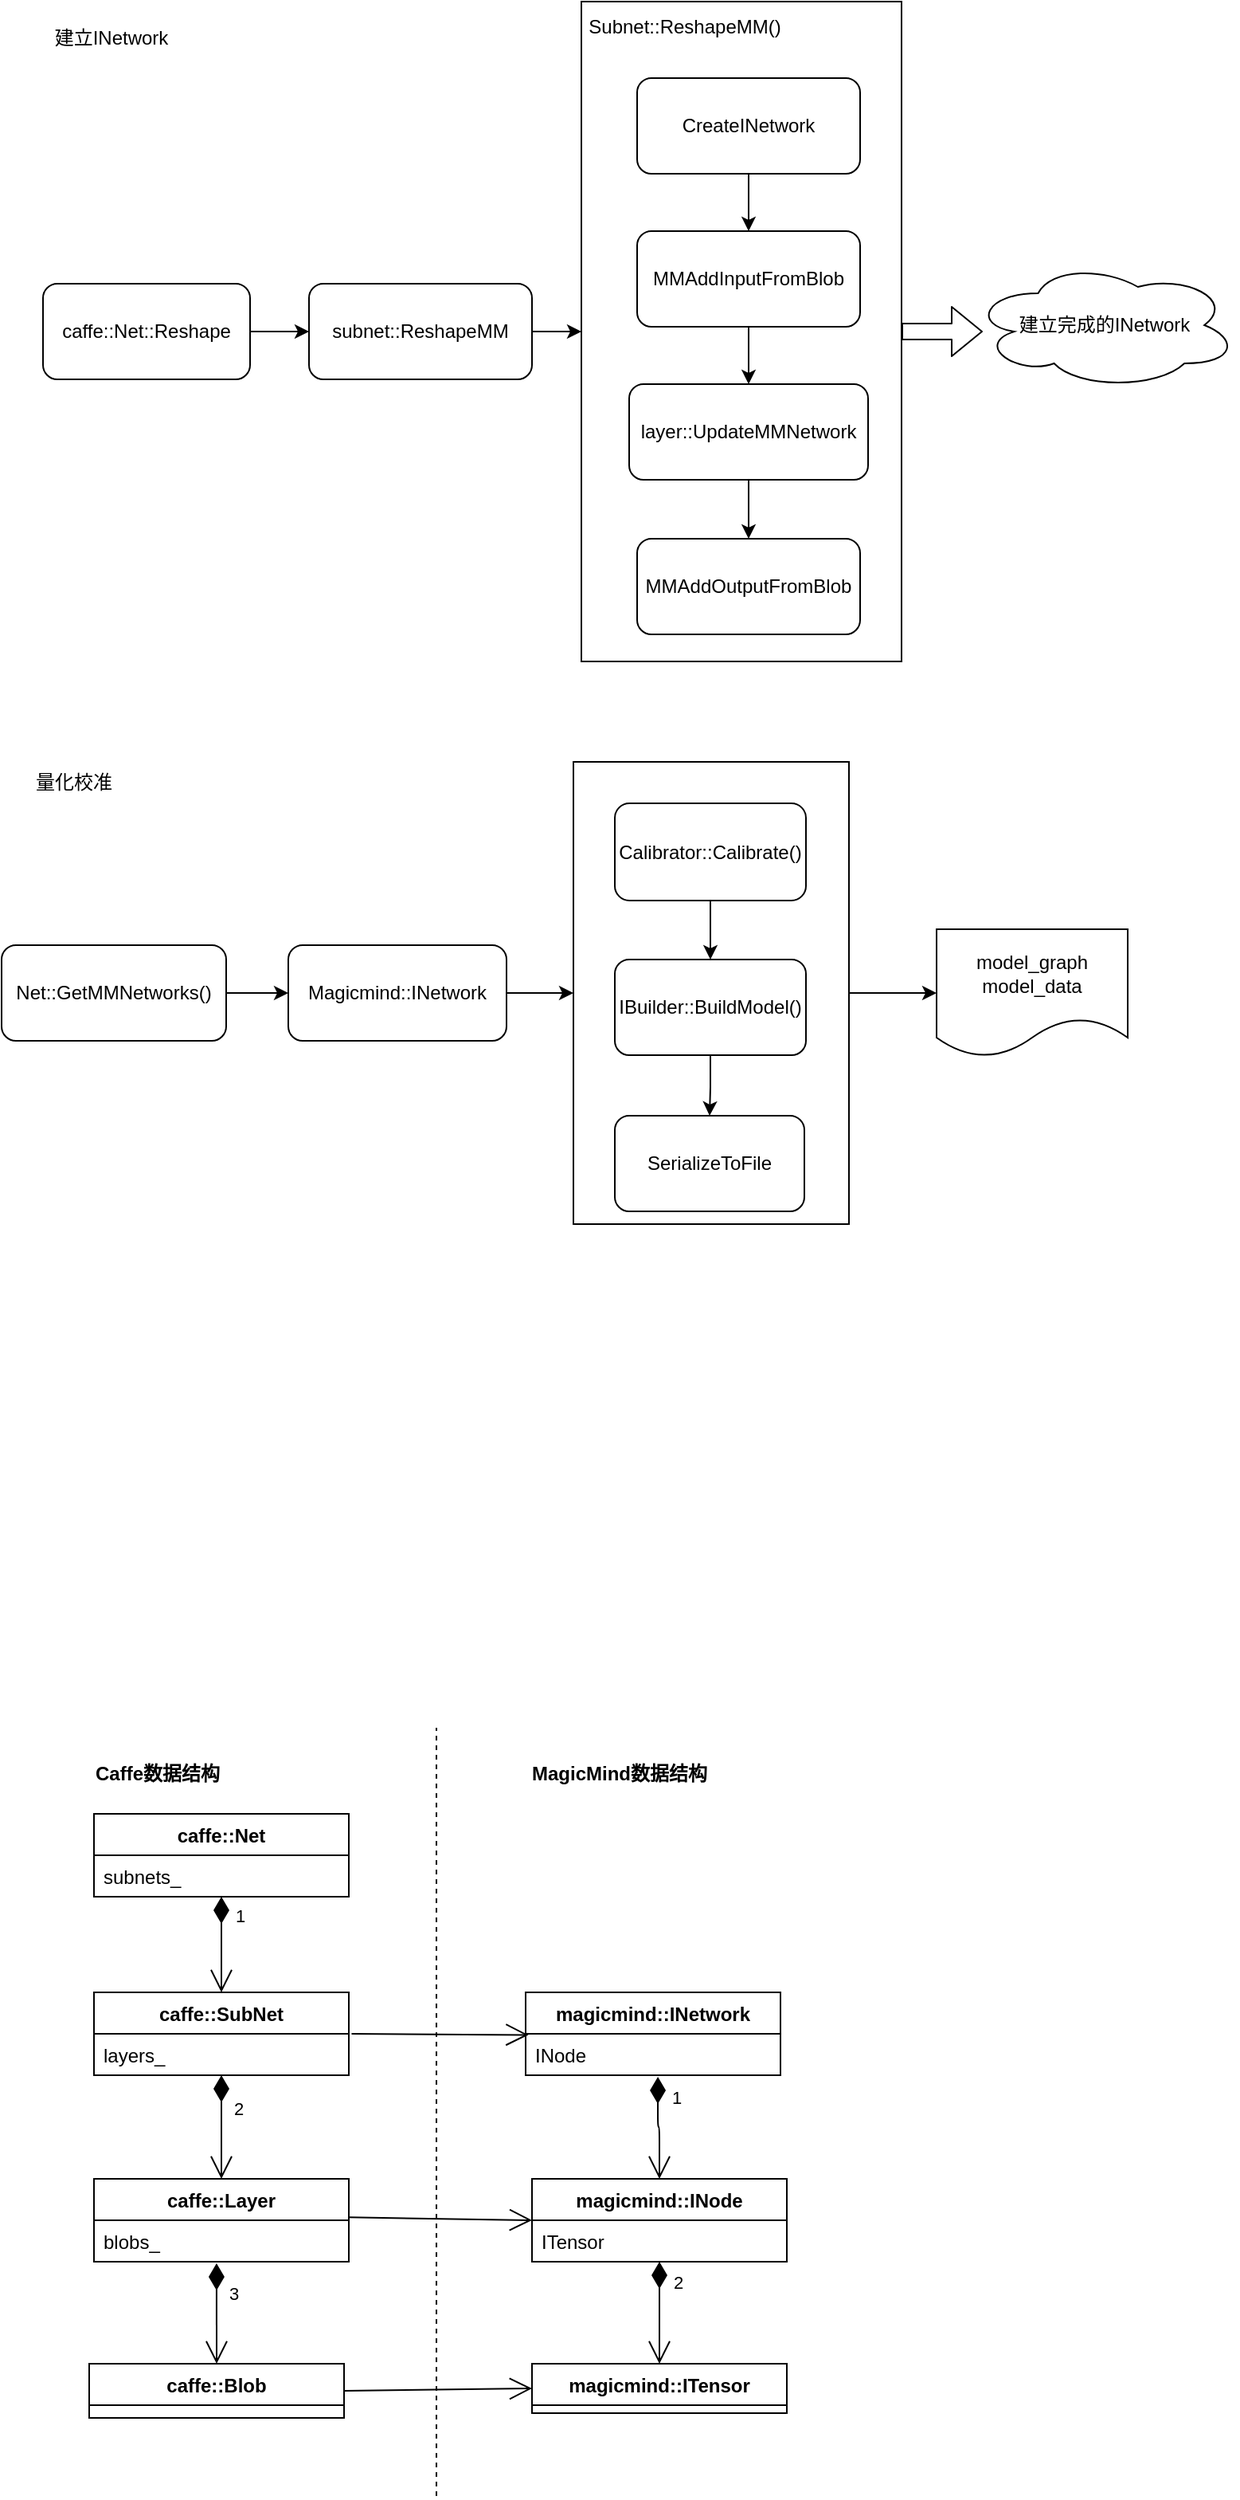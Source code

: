 <mxfile version="14.4.9" type="github">
  <diagram id="Da2FgcRS0lNtr_GlquXT" name="Page-1">
    <mxGraphModel dx="1139" dy="648" grid="0" gridSize="10" guides="1" tooltips="1" connect="1" arrows="1" fold="1" page="1" pageScale="1" pageWidth="827" pageHeight="1169" math="0" shadow="0">
      <root>
        <mxCell id="0" />
        <mxCell id="1" parent="0" />
        <mxCell id="Yo1e23CYNAolM4kW2DVx-13" value="" style="edgeStyle=orthogonalEdgeStyle;rounded=0;orthogonalLoop=1;jettySize=auto;html=1;" edge="1" parent="1" source="Yo1e23CYNAolM4kW2DVx-11" target="Yo1e23CYNAolM4kW2DVx-12">
          <mxGeometry relative="1" as="geometry" />
        </mxCell>
        <mxCell id="Yo1e23CYNAolM4kW2DVx-11" value="" style="rounded=0;whiteSpace=wrap;html=1;" vertex="1" parent="1">
          <mxGeometry x="377" y="566" width="173" height="290" as="geometry" />
        </mxCell>
        <mxCell id="dFVc_2Eu70hUE4sODu6U-38" value="" style="rounded=0;whiteSpace=wrap;html=1;" parent="1" vertex="1">
          <mxGeometry x="382" y="89" width="201" height="414" as="geometry" />
        </mxCell>
        <mxCell id="dFVc_2Eu70hUE4sODu6U-7" value="" style="edgeStyle=orthogonalEdgeStyle;rounded=0;orthogonalLoop=1;jettySize=auto;html=1;" parent="1" source="dFVc_2Eu70hUE4sODu6U-3" target="dFVc_2Eu70hUE4sODu6U-6" edge="1">
          <mxGeometry relative="1" as="geometry" />
        </mxCell>
        <mxCell id="dFVc_2Eu70hUE4sODu6U-3" value="caffe::Net::Reshape" style="rounded=1;whiteSpace=wrap;html=1;" parent="1" vertex="1">
          <mxGeometry x="44" y="266" width="130" height="60" as="geometry" />
        </mxCell>
        <mxCell id="dFVc_2Eu70hUE4sODu6U-39" style="edgeStyle=orthogonalEdgeStyle;rounded=0;orthogonalLoop=1;jettySize=auto;html=1;entryX=0;entryY=0.5;entryDx=0;entryDy=0;" parent="1" source="dFVc_2Eu70hUE4sODu6U-6" target="dFVc_2Eu70hUE4sODu6U-38" edge="1">
          <mxGeometry relative="1" as="geometry" />
        </mxCell>
        <mxCell id="dFVc_2Eu70hUE4sODu6U-6" value="subnet::ReshapeMM" style="whiteSpace=wrap;html=1;rounded=1;" parent="1" vertex="1">
          <mxGeometry x="211" y="266" width="140" height="60" as="geometry" />
        </mxCell>
        <mxCell id="Yo1e23CYNAolM4kW2DVx-17" style="edgeStyle=orthogonalEdgeStyle;rounded=0;orthogonalLoop=1;jettySize=auto;html=1;entryX=0.5;entryY=0;entryDx=0;entryDy=0;" edge="1" parent="1" source="dFVc_2Eu70hUE4sODu6U-8" target="dFVc_2Eu70hUE4sODu6U-13">
          <mxGeometry relative="1" as="geometry" />
        </mxCell>
        <mxCell id="dFVc_2Eu70hUE4sODu6U-8" value="layer::UpdateMMNetwork" style="whiteSpace=wrap;html=1;rounded=1;" parent="1" vertex="1">
          <mxGeometry x="412" y="329" width="150" height="60" as="geometry" />
        </mxCell>
        <mxCell id="Yo1e23CYNAolM4kW2DVx-18" value="" style="edgeStyle=orthogonalEdgeStyle;rounded=0;orthogonalLoop=1;jettySize=auto;html=1;" edge="1" parent="1" source="dFVc_2Eu70hUE4sODu6U-11" target="dFVc_2Eu70hUE4sODu6U-8">
          <mxGeometry relative="1" as="geometry" />
        </mxCell>
        <mxCell id="dFVc_2Eu70hUE4sODu6U-11" value="MMAddInputFromBlob" style="whiteSpace=wrap;html=1;rounded=1;" parent="1" vertex="1">
          <mxGeometry x="417" y="233" width="140" height="60" as="geometry" />
        </mxCell>
        <mxCell id="dFVc_2Eu70hUE4sODu6U-13" value="MMAddOutputFromBlob" style="whiteSpace=wrap;html=1;rounded=1;" parent="1" vertex="1">
          <mxGeometry x="417" y="426" width="140" height="60" as="geometry" />
        </mxCell>
        <mxCell id="Yo1e23CYNAolM4kW2DVx-20" value="" style="edgeStyle=orthogonalEdgeStyle;rounded=0;orthogonalLoop=1;jettySize=auto;html=1;" edge="1" parent="1" source="dFVc_2Eu70hUE4sODu6U-30" target="dFVc_2Eu70hUE4sODu6U-11">
          <mxGeometry relative="1" as="geometry" />
        </mxCell>
        <mxCell id="dFVc_2Eu70hUE4sODu6U-30" value="CreateINetwork" style="whiteSpace=wrap;html=1;rounded=1;" parent="1" vertex="1">
          <mxGeometry x="417" y="137" width="140" height="60" as="geometry" />
        </mxCell>
        <mxCell id="dFVc_2Eu70hUE4sODu6U-42" value="" style="edgeStyle=orthogonalEdgeStyle;rounded=0;orthogonalLoop=1;jettySize=auto;html=1;" parent="1" source="dFVc_2Eu70hUE4sODu6U-40" target="dFVc_2Eu70hUE4sODu6U-41" edge="1">
          <mxGeometry relative="1" as="geometry" />
        </mxCell>
        <mxCell id="dFVc_2Eu70hUE4sODu6U-40" value="Net::GetMMNetworks()" style="rounded=1;whiteSpace=wrap;html=1;" parent="1" vertex="1">
          <mxGeometry x="18" y="681" width="141" height="60" as="geometry" />
        </mxCell>
        <mxCell id="Yo1e23CYNAolM4kW2DVx-14" style="edgeStyle=orthogonalEdgeStyle;rounded=0;orthogonalLoop=1;jettySize=auto;html=1;entryX=0;entryY=0.5;entryDx=0;entryDy=0;" edge="1" parent="1" source="dFVc_2Eu70hUE4sODu6U-41" target="Yo1e23CYNAolM4kW2DVx-11">
          <mxGeometry relative="1" as="geometry" />
        </mxCell>
        <mxCell id="dFVc_2Eu70hUE4sODu6U-41" value="Magicmind::INetwork" style="whiteSpace=wrap;html=1;rounded=1;" parent="1" vertex="1">
          <mxGeometry x="198" y="681" width="137" height="60" as="geometry" />
        </mxCell>
        <mxCell id="dFVc_2Eu70hUE4sODu6U-44" value="Subnet::ReshapeMM()" style="text;html=1;strokeColor=none;fillColor=none;align=center;verticalAlign=middle;whiteSpace=wrap;rounded=0;" parent="1" vertex="1">
          <mxGeometry x="427" y="95" width="40" height="20" as="geometry" />
        </mxCell>
        <mxCell id="Yo1e23CYNAolM4kW2DVx-21" value="" style="edgeStyle=orthogonalEdgeStyle;rounded=0;orthogonalLoop=1;jettySize=auto;html=1;" edge="1" parent="1" source="Yo1e23CYNAolM4kW2DVx-2" target="Yo1e23CYNAolM4kW2DVx-4">
          <mxGeometry relative="1" as="geometry" />
        </mxCell>
        <mxCell id="Yo1e23CYNAolM4kW2DVx-2" value="Calibrator::Calibrate()" style="whiteSpace=wrap;html=1;rounded=1;" vertex="1" parent="1">
          <mxGeometry x="403" y="592" width="120" height="61" as="geometry" />
        </mxCell>
        <mxCell id="Yo1e23CYNAolM4kW2DVx-22" value="" style="edgeStyle=orthogonalEdgeStyle;rounded=0;orthogonalLoop=1;jettySize=auto;html=1;" edge="1" parent="1" source="Yo1e23CYNAolM4kW2DVx-4" target="Yo1e23CYNAolM4kW2DVx-10">
          <mxGeometry relative="1" as="geometry" />
        </mxCell>
        <mxCell id="Yo1e23CYNAolM4kW2DVx-4" value="IBuilder::BuildModel()" style="whiteSpace=wrap;html=1;rounded=1;" vertex="1" parent="1">
          <mxGeometry x="403" y="690" width="120" height="60" as="geometry" />
        </mxCell>
        <mxCell id="Yo1e23CYNAolM4kW2DVx-10" value="SerializeToFile" style="whiteSpace=wrap;html=1;rounded=1;" vertex="1" parent="1">
          <mxGeometry x="403" y="788" width="119" height="60" as="geometry" />
        </mxCell>
        <mxCell id="Yo1e23CYNAolM4kW2DVx-12" value="model_graph&lt;br&gt;model_data" style="shape=document;whiteSpace=wrap;html=1;boundedLbl=1;rounded=0;" vertex="1" parent="1">
          <mxGeometry x="605" y="671" width="120" height="80" as="geometry" />
        </mxCell>
        <mxCell id="Yo1e23CYNAolM4kW2DVx-15" value="建立INetwork" style="text;html=1;strokeColor=none;fillColor=none;align=center;verticalAlign=middle;whiteSpace=wrap;rounded=0;" vertex="1" parent="1">
          <mxGeometry x="18" y="102" width="138" height="20" as="geometry" />
        </mxCell>
        <mxCell id="Yo1e23CYNAolM4kW2DVx-16" value="量化校准" style="text;html=1;align=center;verticalAlign=middle;resizable=0;points=[];autosize=1;" vertex="1" parent="1">
          <mxGeometry x="34" y="570" width="58" height="18" as="geometry" />
        </mxCell>
        <mxCell id="Yo1e23CYNAolM4kW2DVx-23" value="" style="shape=flexArrow;endArrow=classic;html=1;exitX=1;exitY=0.5;exitDx=0;exitDy=0;" edge="1" parent="1" source="dFVc_2Eu70hUE4sODu6U-38">
          <mxGeometry width="50" height="50" relative="1" as="geometry">
            <mxPoint x="600" y="302" as="sourcePoint" />
            <mxPoint x="634" y="296" as="targetPoint" />
          </mxGeometry>
        </mxCell>
        <mxCell id="Yo1e23CYNAolM4kW2DVx-24" value="建立完成的INetwork" style="ellipse;shape=cloud;whiteSpace=wrap;html=1;" vertex="1" parent="1">
          <mxGeometry x="627" y="252" width="167" height="80" as="geometry" />
        </mxCell>
        <mxCell id="Yo1e23CYNAolM4kW2DVx-55" value="caffe::Net" style="swimlane;fontStyle=1;align=center;verticalAlign=top;childLayout=stackLayout;horizontal=1;startSize=26;horizontalStack=0;resizeParent=1;resizeParentMax=0;resizeLast=0;collapsible=1;marginBottom=0;" vertex="1" parent="1">
          <mxGeometry x="76" y="1226" width="160" height="52" as="geometry" />
        </mxCell>
        <mxCell id="Yo1e23CYNAolM4kW2DVx-56" value="subnets_" style="text;strokeColor=none;fillColor=none;align=left;verticalAlign=top;spacingLeft=4;spacingRight=4;overflow=hidden;rotatable=0;points=[[0,0.5],[1,0.5]];portConstraint=eastwest;" vertex="1" parent="Yo1e23CYNAolM4kW2DVx-55">
          <mxGeometry y="26" width="160" height="26" as="geometry" />
        </mxCell>
        <mxCell id="Yo1e23CYNAolM4kW2DVx-58" value="caffe::SubNet" style="swimlane;fontStyle=1;align=center;verticalAlign=top;childLayout=stackLayout;horizontal=1;startSize=26;horizontalStack=0;resizeParent=1;resizeParentMax=0;resizeLast=0;collapsible=1;marginBottom=0;" vertex="1" parent="1">
          <mxGeometry x="76" y="1338" width="160" height="52" as="geometry" />
        </mxCell>
        <mxCell id="Yo1e23CYNAolM4kW2DVx-59" value="layers_" style="text;strokeColor=none;fillColor=none;align=left;verticalAlign=top;spacingLeft=4;spacingRight=4;overflow=hidden;rotatable=0;points=[[0,0.5],[1,0.5]];portConstraint=eastwest;" vertex="1" parent="Yo1e23CYNAolM4kW2DVx-58">
          <mxGeometry y="26" width="160" height="26" as="geometry" />
        </mxCell>
        <mxCell id="Yo1e23CYNAolM4kW2DVx-61" value="1" style="endArrow=open;html=1;endSize=12;startArrow=diamondThin;startSize=14;startFill=1;edgeStyle=orthogonalEdgeStyle;align=left;verticalAlign=bottom;exitX=0.5;exitY=1;exitDx=0;exitDy=0;" edge="1" parent="1" target="Yo1e23CYNAolM4kW2DVx-58" source="Yo1e23CYNAolM4kW2DVx-55">
          <mxGeometry x="-0.308" y="7" relative="1" as="geometry">
            <mxPoint x="156" y="1286" as="sourcePoint" />
            <mxPoint x="322" y="1303" as="targetPoint" />
            <Array as="points" />
            <mxPoint as="offset" />
          </mxGeometry>
        </mxCell>
        <mxCell id="Yo1e23CYNAolM4kW2DVx-62" value="caffe::Layer" style="swimlane;fontStyle=1;align=center;verticalAlign=top;childLayout=stackLayout;horizontal=1;startSize=26;horizontalStack=0;resizeParent=1;resizeParentMax=0;resizeLast=0;collapsible=1;marginBottom=0;" vertex="1" parent="1">
          <mxGeometry x="76" y="1455" width="160" height="52" as="geometry" />
        </mxCell>
        <mxCell id="Yo1e23CYNAolM4kW2DVx-63" value="blobs_" style="text;strokeColor=none;fillColor=none;align=left;verticalAlign=top;spacingLeft=4;spacingRight=4;overflow=hidden;rotatable=0;points=[[0,0.5],[1,0.5]];portConstraint=eastwest;" vertex="1" parent="Yo1e23CYNAolM4kW2DVx-62">
          <mxGeometry y="26" width="160" height="26" as="geometry" />
        </mxCell>
        <mxCell id="Yo1e23CYNAolM4kW2DVx-65" value="2" style="endArrow=open;html=1;endSize=12;startArrow=diamondThin;startSize=14;startFill=1;edgeStyle=orthogonalEdgeStyle;align=left;verticalAlign=bottom;exitX=0.5;exitY=1;exitDx=0;exitDy=0;entryX=0.5;entryY=0;entryDx=0;entryDy=0;" edge="1" parent="1" source="Yo1e23CYNAolM4kW2DVx-58" target="Yo1e23CYNAolM4kW2DVx-62">
          <mxGeometry x="-0.088" y="6" relative="1" as="geometry">
            <mxPoint x="177" y="1426" as="sourcePoint" />
            <mxPoint x="337" y="1426" as="targetPoint" />
            <mxPoint as="offset" />
          </mxGeometry>
        </mxCell>
        <mxCell id="Yo1e23CYNAolM4kW2DVx-66" value="magicmind::INetwork" style="swimlane;fontStyle=1;align=center;verticalAlign=top;childLayout=stackLayout;horizontal=1;startSize=26;horizontalStack=0;resizeParent=1;resizeParentMax=0;resizeLast=0;collapsible=1;marginBottom=0;" vertex="1" parent="1">
          <mxGeometry x="347" y="1338" width="160" height="52" as="geometry" />
        </mxCell>
        <mxCell id="Yo1e23CYNAolM4kW2DVx-67" value="INode" style="text;strokeColor=none;fillColor=none;align=left;verticalAlign=top;spacingLeft=4;spacingRight=4;overflow=hidden;rotatable=0;points=[[0,0.5],[1,0.5]];portConstraint=eastwest;" vertex="1" parent="Yo1e23CYNAolM4kW2DVx-66">
          <mxGeometry y="26" width="160" height="26" as="geometry" />
        </mxCell>
        <mxCell id="Yo1e23CYNAolM4kW2DVx-70" value="caffe::Blob" style="swimlane;fontStyle=1;align=center;verticalAlign=top;childLayout=stackLayout;horizontal=1;startSize=26;horizontalStack=0;resizeParent=1;resizeParentMax=0;resizeLast=0;collapsible=1;marginBottom=0;" vertex="1" parent="1">
          <mxGeometry x="73" y="1571" width="160" height="34" as="geometry" />
        </mxCell>
        <mxCell id="Yo1e23CYNAolM4kW2DVx-73" value="3" style="endArrow=open;html=1;endSize=12;startArrow=diamondThin;startSize=14;startFill=1;edgeStyle=orthogonalEdgeStyle;align=left;verticalAlign=bottom;exitX=0.481;exitY=1.038;exitDx=0;exitDy=0;entryX=0.5;entryY=0;entryDx=0;entryDy=0;exitPerimeter=0;" edge="1" parent="1" target="Yo1e23CYNAolM4kW2DVx-70" source="Yo1e23CYNAolM4kW2DVx-63">
          <mxGeometry x="-0.088" y="6" relative="1" as="geometry">
            <mxPoint x="153" y="1514.0" as="sourcePoint" />
            <mxPoint x="334" y="1542" as="targetPoint" />
            <mxPoint as="offset" />
          </mxGeometry>
        </mxCell>
        <mxCell id="Yo1e23CYNAolM4kW2DVx-79" value="magicmind::INode" style="swimlane;fontStyle=1;align=center;verticalAlign=top;childLayout=stackLayout;horizontal=1;startSize=26;horizontalStack=0;resizeParent=1;resizeParentMax=0;resizeLast=0;collapsible=1;marginBottom=0;" vertex="1" parent="1">
          <mxGeometry x="351" y="1455" width="160" height="52" as="geometry" />
        </mxCell>
        <mxCell id="Yo1e23CYNAolM4kW2DVx-80" value="ITensor" style="text;strokeColor=none;fillColor=none;align=left;verticalAlign=top;spacingLeft=4;spacingRight=4;overflow=hidden;rotatable=0;points=[[0,0.5],[1,0.5]];portConstraint=eastwest;" vertex="1" parent="Yo1e23CYNAolM4kW2DVx-79">
          <mxGeometry y="26" width="160" height="26" as="geometry" />
        </mxCell>
        <mxCell id="Yo1e23CYNAolM4kW2DVx-81" value="1" style="endArrow=open;html=1;endSize=12;startArrow=diamondThin;startSize=14;startFill=1;edgeStyle=orthogonalEdgeStyle;align=left;verticalAlign=bottom;exitX=0.519;exitY=1.038;exitDx=0;exitDy=0;exitPerimeter=0;" edge="1" parent="1" target="Yo1e23CYNAolM4kW2DVx-79" source="Yo1e23CYNAolM4kW2DVx-67">
          <mxGeometry x="-0.308" y="7" relative="1" as="geometry">
            <mxPoint x="431" y="1400" as="sourcePoint" />
            <mxPoint x="597" y="1420" as="targetPoint" />
            <Array as="points" />
            <mxPoint as="offset" />
          </mxGeometry>
        </mxCell>
        <mxCell id="Yo1e23CYNAolM4kW2DVx-82" value="magicmind::ITensor" style="swimlane;fontStyle=1;align=center;verticalAlign=top;childLayout=stackLayout;horizontal=1;startSize=26;horizontalStack=0;resizeParent=1;resizeParentMax=0;resizeLast=0;collapsible=1;marginBottom=0;" vertex="1" parent="1">
          <mxGeometry x="351" y="1571" width="160" height="31" as="geometry" />
        </mxCell>
        <mxCell id="Yo1e23CYNAolM4kW2DVx-84" value="2" style="endArrow=open;html=1;endSize=12;startArrow=diamondThin;startSize=14;startFill=1;edgeStyle=orthogonalEdgeStyle;align=left;verticalAlign=bottom;exitX=0.5;exitY=1;exitDx=0;exitDy=0;" edge="1" parent="1" target="Yo1e23CYNAolM4kW2DVx-82" source="Yo1e23CYNAolM4kW2DVx-79">
          <mxGeometry x="-0.308" y="7" relative="1" as="geometry">
            <mxPoint x="435" y="1525" as="sourcePoint" />
            <mxPoint x="601" y="1542.01" as="targetPoint" />
            <Array as="points" />
            <mxPoint as="offset" />
          </mxGeometry>
        </mxCell>
        <mxCell id="Yo1e23CYNAolM4kW2DVx-85" value="MagicMind数据结构" style="text;align=center;fontStyle=1;verticalAlign=middle;spacingLeft=3;spacingRight=3;strokeColor=none;rotatable=0;points=[[0,0.5],[1,0.5]];portConstraint=eastwest;" vertex="1" parent="1">
          <mxGeometry x="366" y="1187" width="80" height="26" as="geometry" />
        </mxCell>
        <mxCell id="Yo1e23CYNAolM4kW2DVx-86" value="Caffe数据结构" style="text;align=center;fontStyle=1;verticalAlign=middle;spacingLeft=3;spacingRight=3;strokeColor=none;rotatable=0;points=[[0,0.5],[1,0.5]];portConstraint=eastwest;" vertex="1" parent="1">
          <mxGeometry x="76" y="1187" width="80" height="26" as="geometry" />
        </mxCell>
        <mxCell id="Yo1e23CYNAolM4kW2DVx-87" value="" style="endArrow=open;endFill=1;endSize=12;html=1;entryX=0.011;entryY=0.027;entryDx=0;entryDy=0;entryPerimeter=0;exitX=1.011;exitY=0;exitDx=0;exitDy=0;exitPerimeter=0;" edge="1" parent="1" source="Yo1e23CYNAolM4kW2DVx-59" target="Yo1e23CYNAolM4kW2DVx-67">
          <mxGeometry width="160" relative="1" as="geometry">
            <mxPoint x="236" y="1363.31" as="sourcePoint" />
            <mxPoint x="396" y="1363.31" as="targetPoint" />
          </mxGeometry>
        </mxCell>
        <mxCell id="Yo1e23CYNAolM4kW2DVx-88" value="" style="endArrow=open;endFill=1;endSize=12;html=1;entryX=0;entryY=0.5;entryDx=0;entryDy=0;exitX=1.002;exitY=-0.07;exitDx=0;exitDy=0;exitPerimeter=0;" edge="1" parent="1" source="Yo1e23CYNAolM4kW2DVx-63" target="Yo1e23CYNAolM4kW2DVx-79">
          <mxGeometry width="160" relative="1" as="geometry">
            <mxPoint x="247.76" y="1374" as="sourcePoint" />
            <mxPoint x="358.76" y="1374.702" as="targetPoint" />
          </mxGeometry>
        </mxCell>
        <mxCell id="Yo1e23CYNAolM4kW2DVx-89" value="" style="endArrow=open;endFill=1;endSize=12;html=1;entryX=0;entryY=0.5;entryDx=0;entryDy=0;exitX=1;exitY=0.5;exitDx=0;exitDy=0;" edge="1" parent="1" source="Yo1e23CYNAolM4kW2DVx-70" target="Yo1e23CYNAolM4kW2DVx-82">
          <mxGeometry width="160" relative="1" as="geometry">
            <mxPoint x="257.76" y="1384" as="sourcePoint" />
            <mxPoint x="368.76" y="1384.702" as="targetPoint" />
          </mxGeometry>
        </mxCell>
        <mxCell id="Yo1e23CYNAolM4kW2DVx-90" value="" style="endArrow=none;dashed=1;html=1;" edge="1" parent="1">
          <mxGeometry width="50" height="50" relative="1" as="geometry">
            <mxPoint x="291" y="1654" as="sourcePoint" />
            <mxPoint x="291" y="1172" as="targetPoint" />
          </mxGeometry>
        </mxCell>
      </root>
    </mxGraphModel>
  </diagram>
</mxfile>
